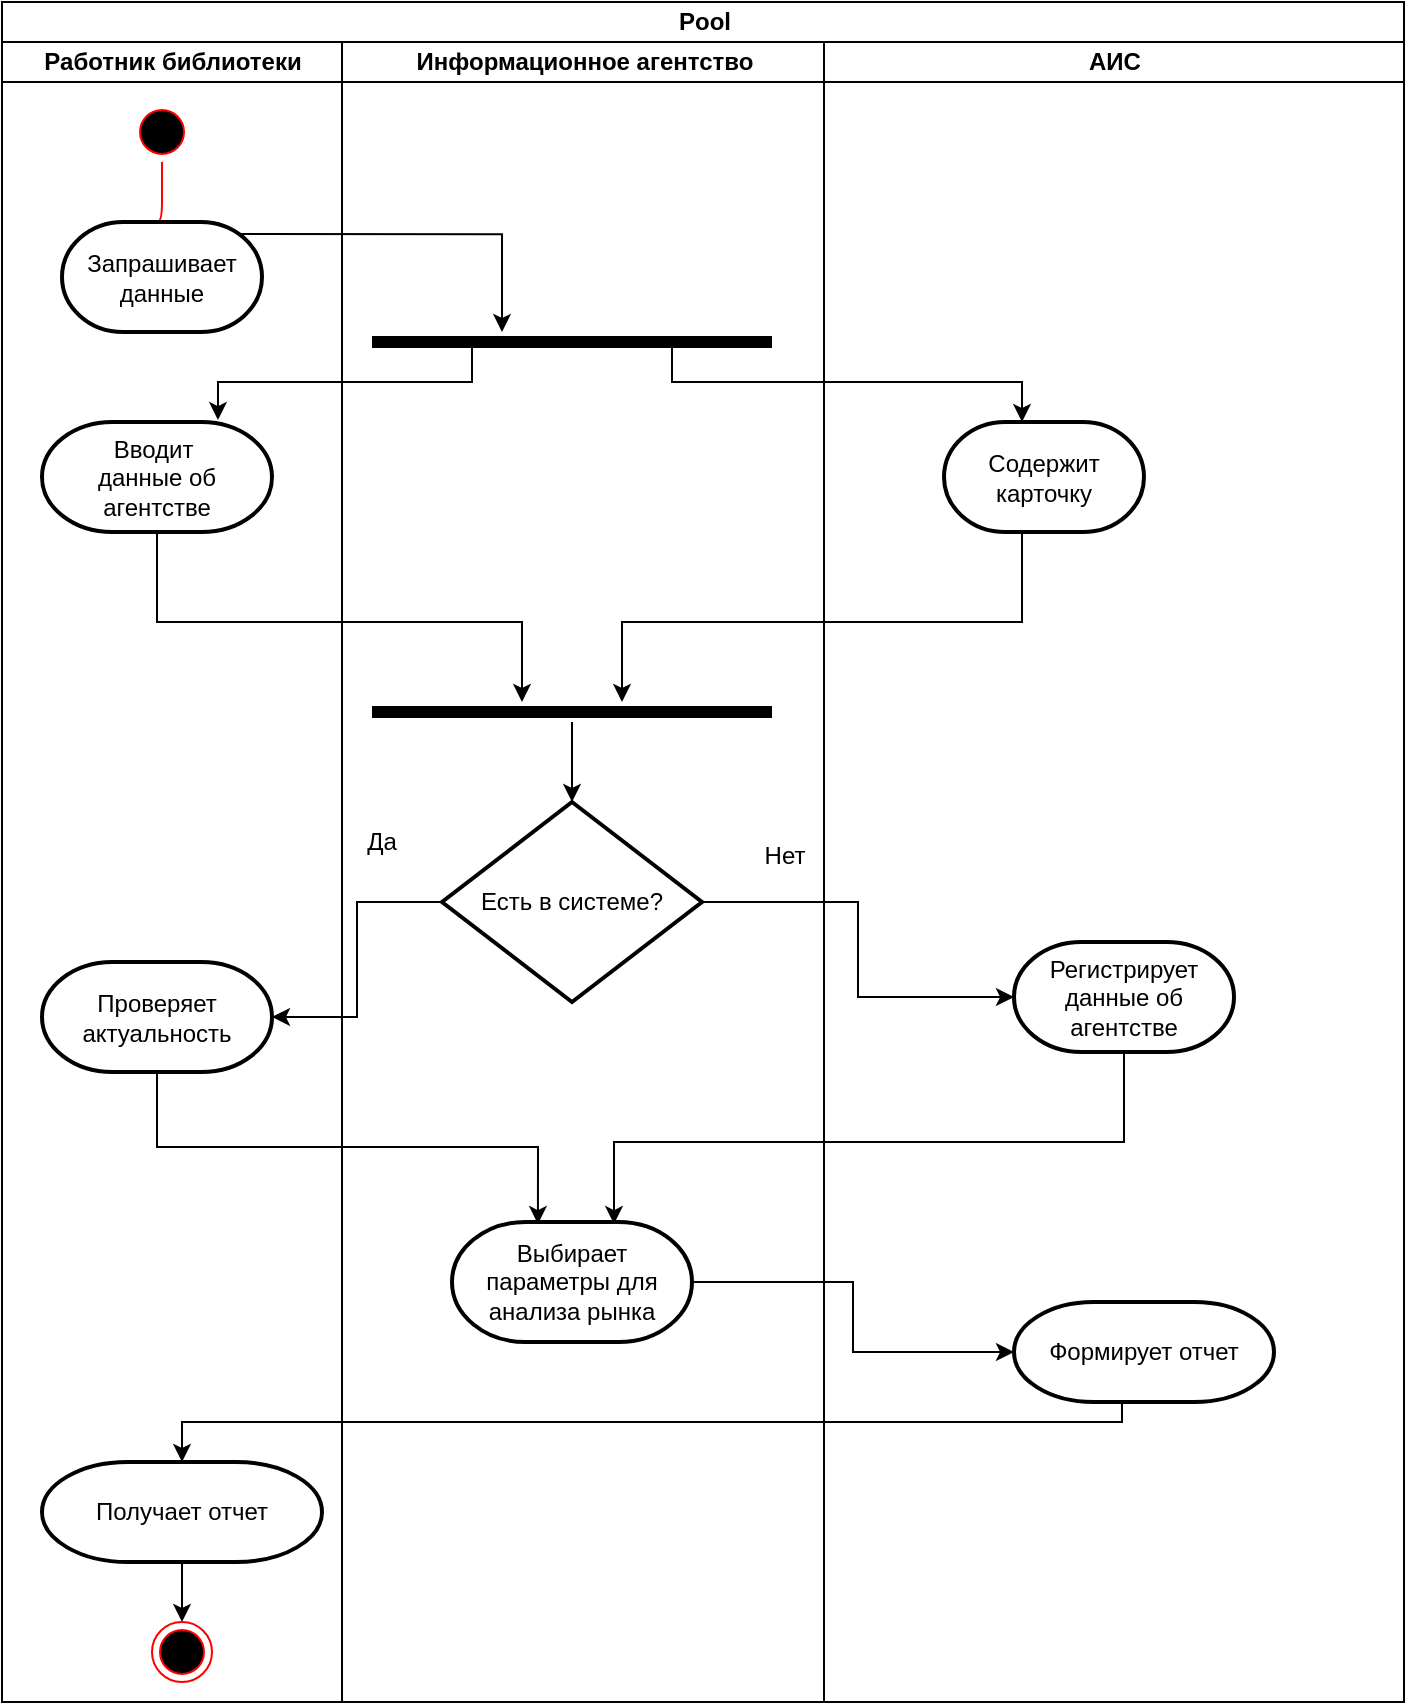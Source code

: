 <mxfile version="12.9.7" type="device"><diagram id="m0ru-gOu8x61sOFmxNbQ" name="Page-1"><mxGraphModel dx="1382" dy="764" grid="1" gridSize="10" guides="1" tooltips="1" connect="1" arrows="1" fold="1" page="1" pageScale="1" pageWidth="827" pageHeight="1169" math="0" shadow="0"><root><mxCell id="0"/><mxCell id="1" parent="0"/><mxCell id="4ehIzX-x2z6pSHMQpRJi-2" value="Pool" style="swimlane;html=1;childLayout=stackLayout;resizeParent=1;resizeParentMax=0;startSize=20;" parent="1" vertex="1"><mxGeometry x="50" y="450" width="701" height="850" as="geometry"/></mxCell><mxCell id="4ehIzX-x2z6pSHMQpRJi-3" value="Работник библиотеки" style="swimlane;html=1;startSize=20;" parent="4ehIzX-x2z6pSHMQpRJi-2" vertex="1"><mxGeometry y="20" width="170" height="830" as="geometry"/></mxCell><mxCell id="4ehIzX-x2z6pSHMQpRJi-9" value="" style="edgeStyle=orthogonalEdgeStyle;html=1;verticalAlign=bottom;endArrow=open;endSize=8;strokeColor=#ff0000;" parent="4ehIzX-x2z6pSHMQpRJi-3" source="4ehIzX-x2z6pSHMQpRJi-8" edge="1"><mxGeometry relative="1" as="geometry"><mxPoint x="75" y="120" as="targetPoint"/></mxGeometry></mxCell><mxCell id="4ehIzX-x2z6pSHMQpRJi-21" value="Вводит&amp;nbsp;&lt;br&gt;данные об агентстве" style="strokeWidth=2;html=1;shape=mxgraph.flowchart.terminator;whiteSpace=wrap;" parent="4ehIzX-x2z6pSHMQpRJi-3" vertex="1"><mxGeometry x="20" y="190" width="115" height="55" as="geometry"/></mxCell><mxCell id="4ehIzX-x2z6pSHMQpRJi-29" value="Проверяет актуальность" style="strokeWidth=2;html=1;shape=mxgraph.flowchart.terminator;whiteSpace=wrap;" parent="4ehIzX-x2z6pSHMQpRJi-3" vertex="1"><mxGeometry x="20" y="460" width="115" height="55" as="geometry"/></mxCell><mxCell id="4ehIzX-x2z6pSHMQpRJi-8" value="" style="ellipse;html=1;shape=startState;fillColor=#000000;strokeColor=#ff0000;" parent="4ehIzX-x2z6pSHMQpRJi-3" vertex="1"><mxGeometry x="65" y="30" width="30" height="30" as="geometry"/></mxCell><mxCell id="4ehIzX-x2z6pSHMQpRJi-12" value="Запрашивает&lt;br&gt;данные" style="strokeWidth=2;html=1;shape=mxgraph.flowchart.terminator;whiteSpace=wrap;" parent="4ehIzX-x2z6pSHMQpRJi-3" vertex="1"><mxGeometry x="30" y="90" width="100" height="55" as="geometry"/></mxCell><mxCell id="9ywI_BRd_jsegyPc977B-22" style="edgeStyle=orthogonalEdgeStyle;rounded=0;orthogonalLoop=1;jettySize=auto;html=1;exitX=0.5;exitY=1;exitDx=0;exitDy=0;exitPerimeter=0;entryX=0.5;entryY=0;entryDx=0;entryDy=0;" parent="4ehIzX-x2z6pSHMQpRJi-3" source="4ehIzX-x2z6pSHMQpRJi-39" target="4ehIzX-x2z6pSHMQpRJi-44" edge="1"><mxGeometry relative="1" as="geometry"/></mxCell><mxCell id="4ehIzX-x2z6pSHMQpRJi-39" value="Получает отчет" style="strokeWidth=2;html=1;shape=mxgraph.flowchart.terminator;whiteSpace=wrap;" parent="4ehIzX-x2z6pSHMQpRJi-3" vertex="1"><mxGeometry x="20" y="710" width="140" height="50" as="geometry"/></mxCell><mxCell id="4ehIzX-x2z6pSHMQpRJi-44" value="" style="ellipse;html=1;shape=endState;fillColor=#000000;strokeColor=#ff0000;" parent="4ehIzX-x2z6pSHMQpRJi-3" vertex="1"><mxGeometry x="75" y="790" width="30" height="30" as="geometry"/></mxCell><mxCell id="9ywI_BRd_jsegyPc977B-4" style="edgeStyle=orthogonalEdgeStyle;rounded=0;orthogonalLoop=1;jettySize=auto;html=1;exitX=0.25;exitY=0.5;exitDx=0;exitDy=0;exitPerimeter=0;entryX=0.765;entryY=-0.018;entryDx=0;entryDy=0;entryPerimeter=0;" parent="4ehIzX-x2z6pSHMQpRJi-2" source="4ehIzX-x2z6pSHMQpRJi-13" target="4ehIzX-x2z6pSHMQpRJi-21" edge="1"><mxGeometry relative="1" as="geometry"><Array as="points"><mxPoint x="235" y="190"/><mxPoint x="108" y="190"/></Array></mxGeometry></mxCell><mxCell id="9ywI_BRd_jsegyPc977B-5" style="edgeStyle=orthogonalEdgeStyle;rounded=0;orthogonalLoop=1;jettySize=auto;html=1;exitX=0.75;exitY=0.5;exitDx=0;exitDy=0;exitPerimeter=0;" parent="4ehIzX-x2z6pSHMQpRJi-2" source="4ehIzX-x2z6pSHMQpRJi-13" target="4ehIzX-x2z6pSHMQpRJi-16" edge="1"><mxGeometry relative="1" as="geometry"><Array as="points"><mxPoint x="335" y="190"/><mxPoint x="510" y="190"/></Array></mxGeometry></mxCell><mxCell id="4ehIzX-x2z6pSHMQpRJi-4" value="Информационное агентство" style="swimlane;html=1;startSize=20;" parent="4ehIzX-x2z6pSHMQpRJi-2" vertex="1"><mxGeometry x="170" y="20" width="241" height="830" as="geometry"/></mxCell><mxCell id="9ywI_BRd_jsegyPc977B-20" value="Да" style="text;html=1;strokeColor=none;fillColor=none;align=center;verticalAlign=middle;whiteSpace=wrap;rounded=0;" parent="4ehIzX-x2z6pSHMQpRJi-4" vertex="1"><mxGeometry y="390" width="40" height="20" as="geometry"/></mxCell><mxCell id="4ehIzX-x2z6pSHMQpRJi-13" value="" style="shape=line;html=1;strokeWidth=6;strokeColor=#000000;" parent="4ehIzX-x2z6pSHMQpRJi-4" vertex="1"><mxGeometry x="15" y="145" width="200" height="10" as="geometry"/></mxCell><mxCell id="4ehIzX-x2z6pSHMQpRJi-24" value="Есть в системе?" style="strokeWidth=2;html=1;shape=mxgraph.flowchart.decision;whiteSpace=wrap;" parent="4ehIzX-x2z6pSHMQpRJi-4" vertex="1"><mxGeometry x="50" y="380" width="130" height="100" as="geometry"/></mxCell><mxCell id="9ywI_BRd_jsegyPc977B-9" style="edgeStyle=orthogonalEdgeStyle;rounded=0;orthogonalLoop=1;jettySize=auto;html=1;entryX=0.5;entryY=0;entryDx=0;entryDy=0;entryPerimeter=0;" parent="4ehIzX-x2z6pSHMQpRJi-4" source="4ehIzX-x2z6pSHMQpRJi-25" target="4ehIzX-x2z6pSHMQpRJi-24" edge="1"><mxGeometry relative="1" as="geometry"/></mxCell><mxCell id="4ehIzX-x2z6pSHMQpRJi-25" value="" style="shape=line;html=1;strokeWidth=6;strokeColor=#000000;" parent="4ehIzX-x2z6pSHMQpRJi-4" vertex="1"><mxGeometry x="15" y="330" width="200" height="10" as="geometry"/></mxCell><mxCell id="4ehIzX-x2z6pSHMQpRJi-35" value="Выбирает параметры для анализа рынка" style="strokeWidth=2;html=1;shape=mxgraph.flowchart.terminator;whiteSpace=wrap;" parent="4ehIzX-x2z6pSHMQpRJi-4" vertex="1"><mxGeometry x="55" y="590" width="120" height="60" as="geometry"/></mxCell><mxCell id="9ywI_BRd_jsegyPc977B-21" value="Нет" style="text;html=1;align=center;verticalAlign=middle;resizable=0;points=[];autosize=1;" parent="4ehIzX-x2z6pSHMQpRJi-4" vertex="1"><mxGeometry x="201" y="397" width="40" height="20" as="geometry"/></mxCell><mxCell id="4ehIzX-x2z6pSHMQpRJi-5" value="АИС" style="swimlane;html=1;startSize=20;" parent="4ehIzX-x2z6pSHMQpRJi-2" vertex="1"><mxGeometry x="411" y="20" width="290" height="830" as="geometry"/></mxCell><mxCell id="4ehIzX-x2z6pSHMQpRJi-16" value="Содержит карточку" style="strokeWidth=2;html=1;shape=mxgraph.flowchart.terminator;whiteSpace=wrap;" parent="4ehIzX-x2z6pSHMQpRJi-5" vertex="1"><mxGeometry x="60" y="190" width="100" height="55" as="geometry"/></mxCell><mxCell id="4ehIzX-x2z6pSHMQpRJi-22" value="Регистрирует&lt;br&gt;данные об агентстве" style="strokeWidth=2;html=1;shape=mxgraph.flowchart.terminator;whiteSpace=wrap;" parent="4ehIzX-x2z6pSHMQpRJi-5" vertex="1"><mxGeometry x="95" y="450" width="110" height="55" as="geometry"/></mxCell><mxCell id="4ehIzX-x2z6pSHMQpRJi-38" value="Формирует отчет" style="strokeWidth=2;html=1;shape=mxgraph.flowchart.terminator;whiteSpace=wrap;" parent="4ehIzX-x2z6pSHMQpRJi-5" vertex="1"><mxGeometry x="95" y="630" width="130" height="50" as="geometry"/></mxCell><mxCell id="9ywI_BRd_jsegyPc977B-7" style="edgeStyle=orthogonalEdgeStyle;rounded=0;orthogonalLoop=1;jettySize=auto;html=1;exitX=0.5;exitY=1;exitDx=0;exitDy=0;exitPerimeter=0;" parent="4ehIzX-x2z6pSHMQpRJi-2" source="4ehIzX-x2z6pSHMQpRJi-21" target="4ehIzX-x2z6pSHMQpRJi-25" edge="1"><mxGeometry relative="1" as="geometry"><Array as="points"><mxPoint x="78" y="310"/><mxPoint x="260" y="310"/></Array></mxGeometry></mxCell><mxCell id="9ywI_BRd_jsegyPc977B-8" style="edgeStyle=orthogonalEdgeStyle;rounded=0;orthogonalLoop=1;jettySize=auto;html=1;exitX=0.5;exitY=1;exitDx=0;exitDy=0;exitPerimeter=0;" parent="4ehIzX-x2z6pSHMQpRJi-2" source="4ehIzX-x2z6pSHMQpRJi-16" target="4ehIzX-x2z6pSHMQpRJi-25" edge="1"><mxGeometry relative="1" as="geometry"><mxPoint x="320" y="330" as="targetPoint"/><Array as="points"><mxPoint x="510" y="310"/><mxPoint x="310" y="310"/></Array></mxGeometry></mxCell><mxCell id="9ywI_BRd_jsegyPc977B-11" style="edgeStyle=orthogonalEdgeStyle;rounded=0;orthogonalLoop=1;jettySize=auto;html=1;exitX=0.89;exitY=0.11;exitDx=0;exitDy=0;exitPerimeter=0;" parent="4ehIzX-x2z6pSHMQpRJi-2" source="4ehIzX-x2z6pSHMQpRJi-12" target="4ehIzX-x2z6pSHMQpRJi-13" edge="1"><mxGeometry relative="1" as="geometry"><mxPoint x="250" y="150" as="targetPoint"/><Array as="points"><mxPoint x="250" y="116"/></Array></mxGeometry></mxCell><mxCell id="9ywI_BRd_jsegyPc977B-13" style="edgeStyle=orthogonalEdgeStyle;rounded=0;orthogonalLoop=1;jettySize=auto;html=1;exitX=1;exitY=0.5;exitDx=0;exitDy=0;exitPerimeter=0;" parent="4ehIzX-x2z6pSHMQpRJi-2" source="4ehIzX-x2z6pSHMQpRJi-24" target="4ehIzX-x2z6pSHMQpRJi-22" edge="1"><mxGeometry relative="1" as="geometry"/></mxCell><mxCell id="9ywI_BRd_jsegyPc977B-14" style="edgeStyle=orthogonalEdgeStyle;rounded=0;orthogonalLoop=1;jettySize=auto;html=1;exitX=0;exitY=0.5;exitDx=0;exitDy=0;exitPerimeter=0;" parent="4ehIzX-x2z6pSHMQpRJi-2" source="4ehIzX-x2z6pSHMQpRJi-24" target="4ehIzX-x2z6pSHMQpRJi-29" edge="1"><mxGeometry relative="1" as="geometry"/></mxCell><mxCell id="9ywI_BRd_jsegyPc977B-15" style="edgeStyle=orthogonalEdgeStyle;rounded=0;orthogonalLoop=1;jettySize=auto;html=1;exitX=0.5;exitY=1;exitDx=0;exitDy=0;exitPerimeter=0;entryX=0.358;entryY=0.017;entryDx=0;entryDy=0;entryPerimeter=0;" parent="4ehIzX-x2z6pSHMQpRJi-2" source="4ehIzX-x2z6pSHMQpRJi-29" target="4ehIzX-x2z6pSHMQpRJi-35" edge="1"><mxGeometry relative="1" as="geometry"><mxPoint x="270" y="620" as="targetPoint"/></mxGeometry></mxCell><mxCell id="9ywI_BRd_jsegyPc977B-16" style="edgeStyle=orthogonalEdgeStyle;rounded=0;orthogonalLoop=1;jettySize=auto;html=1;exitX=0.5;exitY=1;exitDx=0;exitDy=0;exitPerimeter=0;entryX=0.675;entryY=0.017;entryDx=0;entryDy=0;entryPerimeter=0;" parent="4ehIzX-x2z6pSHMQpRJi-2" source="4ehIzX-x2z6pSHMQpRJi-22" target="4ehIzX-x2z6pSHMQpRJi-35" edge="1"><mxGeometry relative="1" as="geometry"><Array as="points"><mxPoint x="561" y="570"/><mxPoint x="306" y="570"/></Array><mxPoint x="335" y="585" as="targetPoint"/></mxGeometry></mxCell><mxCell id="9ywI_BRd_jsegyPc977B-18" style="edgeStyle=orthogonalEdgeStyle;rounded=0;orthogonalLoop=1;jettySize=auto;html=1;exitX=1;exitY=0.5;exitDx=0;exitDy=0;exitPerimeter=0;entryX=0;entryY=0.5;entryDx=0;entryDy=0;entryPerimeter=0;" parent="4ehIzX-x2z6pSHMQpRJi-2" source="4ehIzX-x2z6pSHMQpRJi-35" target="4ehIzX-x2z6pSHMQpRJi-38" edge="1"><mxGeometry relative="1" as="geometry"/></mxCell><mxCell id="9ywI_BRd_jsegyPc977B-19" style="edgeStyle=orthogonalEdgeStyle;rounded=0;orthogonalLoop=1;jettySize=auto;html=1;exitX=0.5;exitY=1;exitDx=0;exitDy=0;exitPerimeter=0;" parent="4ehIzX-x2z6pSHMQpRJi-2" source="4ehIzX-x2z6pSHMQpRJi-38" target="4ehIzX-x2z6pSHMQpRJi-39" edge="1"><mxGeometry relative="1" as="geometry"><Array as="points"><mxPoint x="560" y="710"/><mxPoint x="90" y="710"/></Array></mxGeometry></mxCell></root></mxGraphModel></diagram></mxfile>